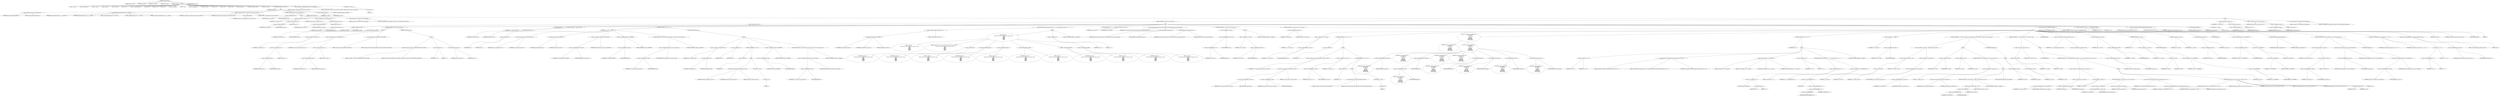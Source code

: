 digraph hostapd_notif_assoc {  
"1000121" [label = "(METHOD,hostapd_notif_assoc)" ]
"1000122" [label = "(PARAM,hostapd_data *hapd)" ]
"1000123" [label = "(PARAM,const u8 *addr)" ]
"1000124" [label = "(PARAM,const u8 *req_ies)" ]
"1000125" [label = "(PARAM,size_t req_ies_len)" ]
"1000126" [label = "(PARAM,int reassoc)" ]
"1000127" [label = "(BLOCK,,)" ]
"1000128" [label = "(LOCAL,v5: const u8 *)" ]
"1000129" [label = "(LOCAL,v6: hostapd_data *)" ]
"1000130" [label = "(LOCAL,v7: sta_info *)" ]
"1000131" [label = "(LOCAL,v8: sta_info *)" ]
"1000132" [label = "(LOCAL,v9: sta_info *)" ]
"1000133" [label = "(LOCAL,v10: int)" ]
"1000134" [label = "(LOCAL,v11: wpa_state_machine *)" ]
"1000135" [label = "(LOCAL,v12: int)" ]
"1000136" [label = "(LOCAL,v13: int)" ]
"1000137" [label = "(LOCAL,v14: int)" ]
"1000138" [label = "(LOCAL,v15: unsigned int)" ]
"1000139" [label = "(LOCAL,v17: u32)" ]
"1000140" [label = "(LOCAL,v18: hostapd_data *)" ]
"1000141" [label = "(LOCAL,v19: const u8 *)" ]
"1000142" [label = "(LOCAL,v20: u8 *)" ]
"1000143" [label = "(LOCAL,v21: int)" ]
"1000144" [label = "(LOCAL,v22: u32)" ]
"1000145" [label = "(LOCAL,wpa_ie_len: int)" ]
"1000146" [label = "(LOCAL,elems: ieee802_11_elems)" ]
"1000147" [label = "(LOCAL,eid: u8 [ 1080 ])" ]
"1000148" [label = "(CONTROL_STRUCTURE,if ( addr ),if ( addr ))" ]
"1000149" [label = "(IDENTIFIER,addr,if ( addr ))" ]
"1000150" [label = "(BLOCK,,)" ]
"1000151" [label = "(random_add_randomness,random_add_randomness(addr, 6u))" ]
"1000152" [label = "(IDENTIFIER,addr,random_add_randomness(addr, 6u))" ]
"1000153" [label = "(LITERAL,6u,random_add_randomness(addr, 6u))" ]
"1000154" [label = "(hostapd_logger,hostapd_logger(hapd, addr, 1u, 2, \"associated\"))" ]
"1000155" [label = "(IDENTIFIER,hapd,hostapd_logger(hapd, addr, 1u, 2, \"associated\"))" ]
"1000156" [label = "(IDENTIFIER,addr,hostapd_logger(hapd, addr, 1u, 2, \"associated\"))" ]
"1000157" [label = "(LITERAL,1u,hostapd_logger(hapd, addr, 1u, 2, \"associated\"))" ]
"1000158" [label = "(LITERAL,2,hostapd_logger(hapd, addr, 1u, 2, \"associated\"))" ]
"1000159" [label = "(LITERAL,\"associated\",hostapd_logger(hapd, addr, 1u, 2, \"associated\"))" ]
"1000160" [label = "(ieee802_11_parse_elems,ieee802_11_parse_elems(req_ies, req_ies_len, &elems, 0))" ]
"1000161" [label = "(IDENTIFIER,req_ies,ieee802_11_parse_elems(req_ies, req_ies_len, &elems, 0))" ]
"1000162" [label = "(IDENTIFIER,req_ies_len,ieee802_11_parse_elems(req_ies, req_ies_len, &elems, 0))" ]
"1000163" [label = "(<operator>.addressOf,&elems)" ]
"1000164" [label = "(IDENTIFIER,elems,ieee802_11_parse_elems(req_ies, req_ies_len, &elems, 0))" ]
"1000165" [label = "(LITERAL,0,ieee802_11_parse_elems(req_ies, req_ies_len, &elems, 0))" ]
"1000166" [label = "(CONTROL_STRUCTURE,if ( elems.wps_ie ),if ( elems.wps_ie ))" ]
"1000167" [label = "(<operator>.fieldAccess,elems.wps_ie)" ]
"1000168" [label = "(IDENTIFIER,elems,if ( elems.wps_ie ))" ]
"1000169" [label = "(FIELD_IDENTIFIER,wps_ie,wps_ie)" ]
"1000170" [label = "(BLOCK,,)" ]
"1000171" [label = "(<operator>.assignment,v5 = elems.wps_ie - 2)" ]
"1000172" [label = "(IDENTIFIER,v5,v5 = elems.wps_ie - 2)" ]
"1000173" [label = "(<operator>.subtraction,elems.wps_ie - 2)" ]
"1000174" [label = "(<operator>.fieldAccess,elems.wps_ie)" ]
"1000175" [label = "(IDENTIFIER,elems,elems.wps_ie - 2)" ]
"1000176" [label = "(FIELD_IDENTIFIER,wps_ie,wps_ie)" ]
"1000177" [label = "(LITERAL,2,elems.wps_ie - 2)" ]
"1000178" [label = "(<operator>.assignment,wpa_ie_len = elems.wps_ie_len + 2)" ]
"1000179" [label = "(IDENTIFIER,wpa_ie_len,wpa_ie_len = elems.wps_ie_len + 2)" ]
"1000180" [label = "(<operator>.addition,elems.wps_ie_len + 2)" ]
"1000181" [label = "(<operator>.fieldAccess,elems.wps_ie_len)" ]
"1000182" [label = "(IDENTIFIER,elems,elems.wps_ie_len + 2)" ]
"1000183" [label = "(FIELD_IDENTIFIER,wps_ie_len,wps_ie_len)" ]
"1000184" [label = "(LITERAL,2,elems.wps_ie_len + 2)" ]
"1000185" [label = "(wpa_printf,wpa_printf(2, \"STA included WPS IE in (Re)AssocReq\"))" ]
"1000186" [label = "(LITERAL,2,wpa_printf(2, \"STA included WPS IE in (Re)AssocReq\"))" ]
"1000187" [label = "(LITERAL,\"STA included WPS IE in (Re)AssocReq\",wpa_printf(2, \"STA included WPS IE in (Re)AssocReq\"))" ]
"1000188" [label = "(CONTROL_STRUCTURE,else,else)" ]
"1000189" [label = "(BLOCK,,)" ]
"1000190" [label = "(CONTROL_STRUCTURE,if ( !elems.rsn_ie ),if ( !elems.rsn_ie ))" ]
"1000191" [label = "(<operator>.logicalNot,!elems.rsn_ie)" ]
"1000192" [label = "(<operator>.fieldAccess,elems.rsn_ie)" ]
"1000193" [label = "(IDENTIFIER,elems,!elems.rsn_ie)" ]
"1000194" [label = "(FIELD_IDENTIFIER,rsn_ie,rsn_ie)" ]
"1000195" [label = "(BLOCK,,)" ]
"1000196" [label = "(<operator>.assignment,v6 = hapd)" ]
"1000197" [label = "(IDENTIFIER,v6,v6 = hapd)" ]
"1000198" [label = "(IDENTIFIER,hapd,v6 = hapd)" ]
"1000199" [label = "(CONTROL_STRUCTURE,if ( elems.wpa_ie ),if ( elems.wpa_ie ))" ]
"1000200" [label = "(<operator>.fieldAccess,elems.wpa_ie)" ]
"1000201" [label = "(IDENTIFIER,elems,if ( elems.wpa_ie ))" ]
"1000202" [label = "(FIELD_IDENTIFIER,wpa_ie,wpa_ie)" ]
"1000203" [label = "(BLOCK,,)" ]
"1000204" [label = "(<operator>.assignment,v5 = elems.wpa_ie - 2)" ]
"1000205" [label = "(IDENTIFIER,v5,v5 = elems.wpa_ie - 2)" ]
"1000206" [label = "(<operator>.subtraction,elems.wpa_ie - 2)" ]
"1000207" [label = "(<operator>.fieldAccess,elems.wpa_ie)" ]
"1000208" [label = "(IDENTIFIER,elems,elems.wpa_ie - 2)" ]
"1000209" [label = "(FIELD_IDENTIFIER,wpa_ie,wpa_ie)" ]
"1000210" [label = "(LITERAL,2,elems.wpa_ie - 2)" ]
"1000211" [label = "(<operator>.assignment,wpa_ie_len = elems.wpa_ie_len + 2)" ]
"1000212" [label = "(IDENTIFIER,wpa_ie_len,wpa_ie_len = elems.wpa_ie_len + 2)" ]
"1000213" [label = "(<operator>.addition,elems.wpa_ie_len + 2)" ]
"1000214" [label = "(<operator>.fieldAccess,elems.wpa_ie_len)" ]
"1000215" [label = "(IDENTIFIER,elems,elems.wpa_ie_len + 2)" ]
"1000216" [label = "(FIELD_IDENTIFIER,wpa_ie_len,wpa_ie_len)" ]
"1000217" [label = "(LITERAL,2,elems.wpa_ie_len + 2)" ]
"1000218" [label = "(wpa_printf,wpa_printf(2, \"STA included WPA IE in (Re)AssocReq\"))" ]
"1000219" [label = "(LITERAL,2,wpa_printf(2, \"STA included WPA IE in (Re)AssocReq\"))" ]
"1000220" [label = "(LITERAL,\"STA included WPA IE in (Re)AssocReq\",wpa_printf(2, \"STA included WPA IE in (Re)AssocReq\"))" ]
"1000221" [label = "(CONTROL_STRUCTURE,else,else)" ]
"1000222" [label = "(BLOCK,,)" ]
"1000223" [label = "(wpa_printf,wpa_printf(2, \"STA did not include WPS/RSN/WPA IE in (Re)AssocReq\"))" ]
"1000224" [label = "(LITERAL,2,wpa_printf(2, \"STA did not include WPS/RSN/WPA IE in (Re)AssocReq\"))" ]
"1000225" [label = "(LITERAL,\"STA did not include WPS/RSN/WPA IE in (Re)AssocReq\",wpa_printf(2, \"STA did not include WPS/RSN/WPA IE in (Re)AssocReq\"))" ]
"1000226" [label = "(<operator>.assignment,v5 = 0)" ]
"1000227" [label = "(IDENTIFIER,v5,v5 = 0)" ]
"1000228" [label = "(LITERAL,0,v5 = 0)" ]
"1000229" [label = "(<operator>.assignment,wpa_ie_len = 0)" ]
"1000230" [label = "(IDENTIFIER,wpa_ie_len,wpa_ie_len = 0)" ]
"1000231" [label = "(LITERAL,0,wpa_ie_len = 0)" ]
"1000232" [label = "(JUMP_TARGET,LABEL_8)" ]
"1000233" [label = "(<operator>.assignment,v7 = ap_get_sta(v6, addr))" ]
"1000234" [label = "(IDENTIFIER,v7,v7 = ap_get_sta(v6, addr))" ]
"1000235" [label = "(ap_get_sta,ap_get_sta(v6, addr))" ]
"1000236" [label = "(IDENTIFIER,v6,ap_get_sta(v6, addr))" ]
"1000237" [label = "(IDENTIFIER,addr,ap_get_sta(v6, addr))" ]
"1000238" [label = "(CONTROL_STRUCTURE,if ( v7 ),if ( v7 ))" ]
"1000239" [label = "(IDENTIFIER,v7,if ( v7 ))" ]
"1000240" [label = "(BLOCK,,)" ]
"1000241" [label = "(<operator>.assignment,v8 = v7)" ]
"1000242" [label = "(IDENTIFIER,v8,v8 = v7)" ]
"1000243" [label = "(IDENTIFIER,v7,v8 = v7)" ]
"1000244" [label = "(ap_sta_no_session_timeout,ap_sta_no_session_timeout(v6, v7))" ]
"1000245" [label = "(IDENTIFIER,v6,ap_sta_no_session_timeout(v6, v7))" ]
"1000246" [label = "(IDENTIFIER,v7,ap_sta_no_session_timeout(v6, v7))" ]
"1000247" [label = "(accounting_sta_stop,accounting_sta_stop(v6, v8))" ]
"1000248" [label = "(IDENTIFIER,v6,accounting_sta_stop(v6, v8))" ]
"1000249" [label = "(IDENTIFIER,v8,accounting_sta_stop(v6, v8))" ]
"1000250" [label = "(<operator>.assignment,v8->timeout_next = STA_NULLFUNC)" ]
"1000251" [label = "(<operator>.indirectFieldAccess,v8->timeout_next)" ]
"1000252" [label = "(IDENTIFIER,v8,v8->timeout_next = STA_NULLFUNC)" ]
"1000253" [label = "(FIELD_IDENTIFIER,timeout_next,timeout_next)" ]
"1000254" [label = "(IDENTIFIER,STA_NULLFUNC,v8->timeout_next = STA_NULLFUNC)" ]
"1000255" [label = "(<operators>.assignmentAnd,v8->flags &= 0xFFFECFFF)" ]
"1000256" [label = "(<operator>.indirectFieldAccess,v8->flags)" ]
"1000257" [label = "(IDENTIFIER,v8,v8->flags &= 0xFFFECFFF)" ]
"1000258" [label = "(FIELD_IDENTIFIER,flags,flags)" ]
"1000259" [label = "(LITERAL,0xFFFECFFF,v8->flags &= 0xFFFECFFF)" ]
"1000260" [label = "(CONTROL_STRUCTURE,if ( v6->iface->drv_max_acl_mac_addrs ),if ( v6->iface->drv_max_acl_mac_addrs ))" ]
"1000261" [label = "(<operator>.indirectFieldAccess,v6->iface->drv_max_acl_mac_addrs)" ]
"1000262" [label = "(<operator>.indirectFieldAccess,v6->iface)" ]
"1000263" [label = "(IDENTIFIER,v6,if ( v6->iface->drv_max_acl_mac_addrs ))" ]
"1000264" [label = "(FIELD_IDENTIFIER,iface,iface)" ]
"1000265" [label = "(FIELD_IDENTIFIER,drv_max_acl_mac_addrs,drv_max_acl_mac_addrs)" ]
"1000266" [label = "(CONTROL_STRUCTURE,goto LABEL_14;,goto LABEL_14;)" ]
"1000267" [label = "(CONTROL_STRUCTURE,else,else)" ]
"1000268" [label = "(BLOCK,,)" ]
"1000269" [label = "(<operator>.assignment,v9 = ap_sta_add(v6, addr))" ]
"1000270" [label = "(IDENTIFIER,v9,v9 = ap_sta_add(v6, addr))" ]
"1000271" [label = "(ap_sta_add,ap_sta_add(v6, addr))" ]
"1000272" [label = "(IDENTIFIER,v6,ap_sta_add(v6, addr))" ]
"1000273" [label = "(IDENTIFIER,addr,ap_sta_add(v6, addr))" ]
"1000274" [label = "(<operator>.assignment,v8 = v9)" ]
"1000275" [label = "(IDENTIFIER,v8,v8 = v9)" ]
"1000276" [label = "(IDENTIFIER,v9,v8 = v9)" ]
"1000277" [label = "(CONTROL_STRUCTURE,if ( !v9 ),if ( !v9 ))" ]
"1000278" [label = "(<operator>.logicalNot,!v9)" ]
"1000279" [label = "(IDENTIFIER,v9,!v9)" ]
"1000280" [label = "(BLOCK,,)" ]
"1000281" [label = "(hostapd_drv_sta_disassoc,hostapd_drv_sta_disassoc(v6, addr, 5))" ]
"1000282" [label = "(IDENTIFIER,v6,hostapd_drv_sta_disassoc(v6, addr, 5))" ]
"1000283" [label = "(IDENTIFIER,addr,hostapd_drv_sta_disassoc(v6, addr, 5))" ]
"1000284" [label = "(LITERAL,5,hostapd_drv_sta_disassoc(v6, addr, 5))" ]
"1000285" [label = "(RETURN,return -1;,return -1;)" ]
"1000286" [label = "(<operator>.minus,-1)" ]
"1000287" [label = "(LITERAL,1,-1)" ]
"1000288" [label = "(<operators>.assignmentAnd,v9->flags &= 0xFFFECFFF)" ]
"1000289" [label = "(<operator>.indirectFieldAccess,v9->flags)" ]
"1000290" [label = "(IDENTIFIER,v9,v9->flags &= 0xFFFECFFF)" ]
"1000291" [label = "(FIELD_IDENTIFIER,flags,flags)" ]
"1000292" [label = "(LITERAL,0xFFFECFFF,v9->flags &= 0xFFFECFFF)" ]
"1000293" [label = "(CONTROL_STRUCTURE,if ( v6->iface->drv_max_acl_mac_addrs ),if ( v6->iface->drv_max_acl_mac_addrs ))" ]
"1000294" [label = "(<operator>.indirectFieldAccess,v6->iface->drv_max_acl_mac_addrs)" ]
"1000295" [label = "(<operator>.indirectFieldAccess,v6->iface)" ]
"1000296" [label = "(IDENTIFIER,v6,if ( v6->iface->drv_max_acl_mac_addrs ))" ]
"1000297" [label = "(FIELD_IDENTIFIER,iface,iface)" ]
"1000298" [label = "(FIELD_IDENTIFIER,drv_max_acl_mac_addrs,drv_max_acl_mac_addrs)" ]
"1000299" [label = "(CONTROL_STRUCTURE,goto LABEL_14;,goto LABEL_14;)" ]
"1000300" [label = "(CONTROL_STRUCTURE,if ( hostapd_check_acl(v6, addr, 0) != 1 ),if ( hostapd_check_acl(v6, addr, 0) != 1 ))" ]
"1000301" [label = "(<operator>.notEquals,hostapd_check_acl(v6, addr, 0) != 1)" ]
"1000302" [label = "(hostapd_check_acl,hostapd_check_acl(v6, addr, 0))" ]
"1000303" [label = "(IDENTIFIER,v6,hostapd_check_acl(v6, addr, 0))" ]
"1000304" [label = "(IDENTIFIER,addr,hostapd_check_acl(v6, addr, 0))" ]
"1000305" [label = "(LITERAL,0,hostapd_check_acl(v6, addr, 0))" ]
"1000306" [label = "(LITERAL,1,hostapd_check_acl(v6, addr, 0) != 1)" ]
"1000307" [label = "(BLOCK,,)" ]
"1000308" [label = "(wpa_printf,wpa_printf(\n            3,\n            \"STA %02x:%02x:%02x:%02x:%02x:%02x not allowed to connect\",\n            *addr,\n            addr[1],\n            addr[2],\n            addr[3],\n            addr[4],\n            addr[5]))" ]
"1000309" [label = "(LITERAL,3,wpa_printf(\n            3,\n            \"STA %02x:%02x:%02x:%02x:%02x:%02x not allowed to connect\",\n            *addr,\n            addr[1],\n            addr[2],\n            addr[3],\n            addr[4],\n            addr[5]))" ]
"1000310" [label = "(LITERAL,\"STA %02x:%02x:%02x:%02x:%02x:%02x not allowed to connect\",wpa_printf(\n            3,\n            \"STA %02x:%02x:%02x:%02x:%02x:%02x not allowed to connect\",\n            *addr,\n            addr[1],\n            addr[2],\n            addr[3],\n            addr[4],\n            addr[5]))" ]
"1000311" [label = "(<operator>.indirection,*addr)" ]
"1000312" [label = "(IDENTIFIER,addr,wpa_printf(\n            3,\n            \"STA %02x:%02x:%02x:%02x:%02x:%02x not allowed to connect\",\n            *addr,\n            addr[1],\n            addr[2],\n            addr[3],\n            addr[4],\n            addr[5]))" ]
"1000313" [label = "(<operator>.indirectIndexAccess,addr[1])" ]
"1000314" [label = "(IDENTIFIER,addr,wpa_printf(\n            3,\n            \"STA %02x:%02x:%02x:%02x:%02x:%02x not allowed to connect\",\n            *addr,\n            addr[1],\n            addr[2],\n            addr[3],\n            addr[4],\n            addr[5]))" ]
"1000315" [label = "(LITERAL,1,wpa_printf(\n            3,\n            \"STA %02x:%02x:%02x:%02x:%02x:%02x not allowed to connect\",\n            *addr,\n            addr[1],\n            addr[2],\n            addr[3],\n            addr[4],\n            addr[5]))" ]
"1000316" [label = "(<operator>.indirectIndexAccess,addr[2])" ]
"1000317" [label = "(IDENTIFIER,addr,wpa_printf(\n            3,\n            \"STA %02x:%02x:%02x:%02x:%02x:%02x not allowed to connect\",\n            *addr,\n            addr[1],\n            addr[2],\n            addr[3],\n            addr[4],\n            addr[5]))" ]
"1000318" [label = "(LITERAL,2,wpa_printf(\n            3,\n            \"STA %02x:%02x:%02x:%02x:%02x:%02x not allowed to connect\",\n            *addr,\n            addr[1],\n            addr[2],\n            addr[3],\n            addr[4],\n            addr[5]))" ]
"1000319" [label = "(<operator>.indirectIndexAccess,addr[3])" ]
"1000320" [label = "(IDENTIFIER,addr,wpa_printf(\n            3,\n            \"STA %02x:%02x:%02x:%02x:%02x:%02x not allowed to connect\",\n            *addr,\n            addr[1],\n            addr[2],\n            addr[3],\n            addr[4],\n            addr[5]))" ]
"1000321" [label = "(LITERAL,3,wpa_printf(\n            3,\n            \"STA %02x:%02x:%02x:%02x:%02x:%02x not allowed to connect\",\n            *addr,\n            addr[1],\n            addr[2],\n            addr[3],\n            addr[4],\n            addr[5]))" ]
"1000322" [label = "(<operator>.indirectIndexAccess,addr[4])" ]
"1000323" [label = "(IDENTIFIER,addr,wpa_printf(\n            3,\n            \"STA %02x:%02x:%02x:%02x:%02x:%02x not allowed to connect\",\n            *addr,\n            addr[1],\n            addr[2],\n            addr[3],\n            addr[4],\n            addr[5]))" ]
"1000324" [label = "(LITERAL,4,wpa_printf(\n            3,\n            \"STA %02x:%02x:%02x:%02x:%02x:%02x not allowed to connect\",\n            *addr,\n            addr[1],\n            addr[2],\n            addr[3],\n            addr[4],\n            addr[5]))" ]
"1000325" [label = "(<operator>.indirectIndexAccess,addr[5])" ]
"1000326" [label = "(IDENTIFIER,addr,wpa_printf(\n            3,\n            \"STA %02x:%02x:%02x:%02x:%02x:%02x not allowed to connect\",\n            *addr,\n            addr[1],\n            addr[2],\n            addr[3],\n            addr[4],\n            addr[5]))" ]
"1000327" [label = "(LITERAL,5,wpa_printf(\n            3,\n            \"STA %02x:%02x:%02x:%02x:%02x:%02x not allowed to connect\",\n            *addr,\n            addr[1],\n            addr[2],\n            addr[3],\n            addr[4],\n            addr[5]))" ]
"1000328" [label = "(<operator>.assignment,v14 = 1)" ]
"1000329" [label = "(IDENTIFIER,v14,v14 = 1)" ]
"1000330" [label = "(LITERAL,1,v14 = 1)" ]
"1000331" [label = "(CONTROL_STRUCTURE,goto LABEL_31;,goto LABEL_31;)" ]
"1000332" [label = "(JUMP_TARGET,LABEL_14)" ]
"1000333" [label = "(<operator>.assignment,v10 = reassoc)" ]
"1000334" [label = "(IDENTIFIER,v10,v10 = reassoc)" ]
"1000335" [label = "(IDENTIFIER,reassoc,v10 = reassoc)" ]
"1000336" [label = "(ap_copy_sta_supp_op_classes,ap_copy_sta_supp_op_classes(v8, elems.supp_op_classes, elems.supp_op_classes_len))" ]
"1000337" [label = "(IDENTIFIER,v8,ap_copy_sta_supp_op_classes(v8, elems.supp_op_classes, elems.supp_op_classes_len))" ]
"1000338" [label = "(<operator>.fieldAccess,elems.supp_op_classes)" ]
"1000339" [label = "(IDENTIFIER,elems,ap_copy_sta_supp_op_classes(v8, elems.supp_op_classes, elems.supp_op_classes_len))" ]
"1000340" [label = "(FIELD_IDENTIFIER,supp_op_classes,supp_op_classes)" ]
"1000341" [label = "(<operator>.fieldAccess,elems.supp_op_classes_len)" ]
"1000342" [label = "(IDENTIFIER,elems,ap_copy_sta_supp_op_classes(v8, elems.supp_op_classes, elems.supp_op_classes_len))" ]
"1000343" [label = "(FIELD_IDENTIFIER,supp_op_classes_len,supp_op_classes_len)" ]
"1000344" [label = "(CONTROL_STRUCTURE,if ( !v6->conf->wpa ),if ( !v6->conf->wpa ))" ]
"1000345" [label = "(<operator>.logicalNot,!v6->conf->wpa)" ]
"1000346" [label = "(<operator>.indirectFieldAccess,v6->conf->wpa)" ]
"1000347" [label = "(<operator>.indirectFieldAccess,v6->conf)" ]
"1000348" [label = "(IDENTIFIER,v6,!v6->conf->wpa)" ]
"1000349" [label = "(FIELD_IDENTIFIER,conf,conf)" ]
"1000350" [label = "(FIELD_IDENTIFIER,wpa,wpa)" ]
"1000351" [label = "(BLOCK,,)" ]
"1000352" [label = "(<operator>.assignment,v15 = v8->flags)" ]
"1000353" [label = "(IDENTIFIER,v15,v15 = v8->flags)" ]
"1000354" [label = "(<operator>.indirectFieldAccess,v8->flags)" ]
"1000355" [label = "(IDENTIFIER,v8,v15 = v8->flags)" ]
"1000356" [label = "(FIELD_IDENTIFIER,flags,flags)" ]
"1000357" [label = "(CONTROL_STRUCTURE,goto LABEL_23;,goto LABEL_23;)" ]
"1000358" [label = "(CONTROL_STRUCTURE,if ( v5 && wpa_ie_len ),if ( v5 && wpa_ie_len ))" ]
"1000359" [label = "(<operator>.logicalAnd,v5 && wpa_ie_len)" ]
"1000360" [label = "(IDENTIFIER,v5,v5 && wpa_ie_len)" ]
"1000361" [label = "(IDENTIFIER,wpa_ie_len,v5 && wpa_ie_len)" ]
"1000362" [label = "(BLOCK,,)" ]
"1000363" [label = "(<operator>.assignment,v11 = v8->wpa_sm)" ]
"1000364" [label = "(IDENTIFIER,v11,v11 = v8->wpa_sm)" ]
"1000365" [label = "(<operator>.indirectFieldAccess,v8->wpa_sm)" ]
"1000366" [label = "(IDENTIFIER,v8,v11 = v8->wpa_sm)" ]
"1000367" [label = "(FIELD_IDENTIFIER,wpa_sm,wpa_sm)" ]
"1000368" [label = "(CONTROL_STRUCTURE,if ( !v11 ),if ( !v11 ))" ]
"1000369" [label = "(<operator>.logicalNot,!v11)" ]
"1000370" [label = "(IDENTIFIER,v11,!v11)" ]
"1000371" [label = "(BLOCK,,)" ]
"1000372" [label = "(<operator>.assignment,v11 = wpa_auth_sta_init(v6->wpa_auth, v8->addr, 0))" ]
"1000373" [label = "(IDENTIFIER,v11,v11 = wpa_auth_sta_init(v6->wpa_auth, v8->addr, 0))" ]
"1000374" [label = "(wpa_auth_sta_init,wpa_auth_sta_init(v6->wpa_auth, v8->addr, 0))" ]
"1000375" [label = "(<operator>.indirectFieldAccess,v6->wpa_auth)" ]
"1000376" [label = "(IDENTIFIER,v6,wpa_auth_sta_init(v6->wpa_auth, v8->addr, 0))" ]
"1000377" [label = "(FIELD_IDENTIFIER,wpa_auth,wpa_auth)" ]
"1000378" [label = "(<operator>.indirectFieldAccess,v8->addr)" ]
"1000379" [label = "(IDENTIFIER,v8,wpa_auth_sta_init(v6->wpa_auth, v8->addr, 0))" ]
"1000380" [label = "(FIELD_IDENTIFIER,addr,addr)" ]
"1000381" [label = "(LITERAL,0,wpa_auth_sta_init(v6->wpa_auth, v8->addr, 0))" ]
"1000382" [label = "(<operator>.assignment,v8->wpa_sm = v11)" ]
"1000383" [label = "(<operator>.indirectFieldAccess,v8->wpa_sm)" ]
"1000384" [label = "(IDENTIFIER,v8,v8->wpa_sm = v11)" ]
"1000385" [label = "(FIELD_IDENTIFIER,wpa_sm,wpa_sm)" ]
"1000386" [label = "(IDENTIFIER,v11,v8->wpa_sm = v11)" ]
"1000387" [label = "(CONTROL_STRUCTURE,if ( !v11 ),if ( !v11 ))" ]
"1000388" [label = "(<operator>.logicalNot,!v11)" ]
"1000389" [label = "(IDENTIFIER,v11,!v11)" ]
"1000390" [label = "(BLOCK,,)" ]
"1000391" [label = "(wpa_printf,wpa_printf(5, \"Failed to initialize WPA state machine\"))" ]
"1000392" [label = "(LITERAL,5,wpa_printf(5, \"Failed to initialize WPA state machine\"))" ]
"1000393" [label = "(LITERAL,\"Failed to initialize WPA state machine\",wpa_printf(5, \"Failed to initialize WPA state machine\"))" ]
"1000394" [label = "(RETURN,return -1;,return -1;)" ]
"1000395" [label = "(<operator>.minus,-1)" ]
"1000396" [label = "(LITERAL,1,-1)" ]
"1000397" [label = "(<operator>.assignment,v12 = wpa_validate_wpa_ie(\n                  hapd->wpa_auth,\n                  v11,\n                  v6->iface->freq,\n                  v5,\n                  wpa_ie_len,\n                  elems.mdie,\n                  elems.mdie_len,\n                  elems.owe_dh,\n                  elems.owe_dh_len))" ]
"1000398" [label = "(IDENTIFIER,v12,v12 = wpa_validate_wpa_ie(\n                  hapd->wpa_auth,\n                  v11,\n                  v6->iface->freq,\n                  v5,\n                  wpa_ie_len,\n                  elems.mdie,\n                  elems.mdie_len,\n                  elems.owe_dh,\n                  elems.owe_dh_len))" ]
"1000399" [label = "(wpa_validate_wpa_ie,wpa_validate_wpa_ie(\n                  hapd->wpa_auth,\n                  v11,\n                  v6->iface->freq,\n                  v5,\n                  wpa_ie_len,\n                  elems.mdie,\n                  elems.mdie_len,\n                  elems.owe_dh,\n                  elems.owe_dh_len))" ]
"1000400" [label = "(<operator>.indirectFieldAccess,hapd->wpa_auth)" ]
"1000401" [label = "(IDENTIFIER,hapd,wpa_validate_wpa_ie(\n                  hapd->wpa_auth,\n                  v11,\n                  v6->iface->freq,\n                  v5,\n                  wpa_ie_len,\n                  elems.mdie,\n                  elems.mdie_len,\n                  elems.owe_dh,\n                  elems.owe_dh_len))" ]
"1000402" [label = "(FIELD_IDENTIFIER,wpa_auth,wpa_auth)" ]
"1000403" [label = "(IDENTIFIER,v11,wpa_validate_wpa_ie(\n                  hapd->wpa_auth,\n                  v11,\n                  v6->iface->freq,\n                  v5,\n                  wpa_ie_len,\n                  elems.mdie,\n                  elems.mdie_len,\n                  elems.owe_dh,\n                  elems.owe_dh_len))" ]
"1000404" [label = "(<operator>.indirectFieldAccess,v6->iface->freq)" ]
"1000405" [label = "(<operator>.indirectFieldAccess,v6->iface)" ]
"1000406" [label = "(IDENTIFIER,v6,wpa_validate_wpa_ie(\n                  hapd->wpa_auth,\n                  v11,\n                  v6->iface->freq,\n                  v5,\n                  wpa_ie_len,\n                  elems.mdie,\n                  elems.mdie_len,\n                  elems.owe_dh,\n                  elems.owe_dh_len))" ]
"1000407" [label = "(FIELD_IDENTIFIER,iface,iface)" ]
"1000408" [label = "(FIELD_IDENTIFIER,freq,freq)" ]
"1000409" [label = "(IDENTIFIER,v5,wpa_validate_wpa_ie(\n                  hapd->wpa_auth,\n                  v11,\n                  v6->iface->freq,\n                  v5,\n                  wpa_ie_len,\n                  elems.mdie,\n                  elems.mdie_len,\n                  elems.owe_dh,\n                  elems.owe_dh_len))" ]
"1000410" [label = "(IDENTIFIER,wpa_ie_len,wpa_validate_wpa_ie(\n                  hapd->wpa_auth,\n                  v11,\n                  v6->iface->freq,\n                  v5,\n                  wpa_ie_len,\n                  elems.mdie,\n                  elems.mdie_len,\n                  elems.owe_dh,\n                  elems.owe_dh_len))" ]
"1000411" [label = "(<operator>.fieldAccess,elems.mdie)" ]
"1000412" [label = "(IDENTIFIER,elems,wpa_validate_wpa_ie(\n                  hapd->wpa_auth,\n                  v11,\n                  v6->iface->freq,\n                  v5,\n                  wpa_ie_len,\n                  elems.mdie,\n                  elems.mdie_len,\n                  elems.owe_dh,\n                  elems.owe_dh_len))" ]
"1000413" [label = "(FIELD_IDENTIFIER,mdie,mdie)" ]
"1000414" [label = "(<operator>.fieldAccess,elems.mdie_len)" ]
"1000415" [label = "(IDENTIFIER,elems,wpa_validate_wpa_ie(\n                  hapd->wpa_auth,\n                  v11,\n                  v6->iface->freq,\n                  v5,\n                  wpa_ie_len,\n                  elems.mdie,\n                  elems.mdie_len,\n                  elems.owe_dh,\n                  elems.owe_dh_len))" ]
"1000416" [label = "(FIELD_IDENTIFIER,mdie_len,mdie_len)" ]
"1000417" [label = "(<operator>.fieldAccess,elems.owe_dh)" ]
"1000418" [label = "(IDENTIFIER,elems,wpa_validate_wpa_ie(\n                  hapd->wpa_auth,\n                  v11,\n                  v6->iface->freq,\n                  v5,\n                  wpa_ie_len,\n                  elems.mdie,\n                  elems.mdie_len,\n                  elems.owe_dh,\n                  elems.owe_dh_len))" ]
"1000419" [label = "(FIELD_IDENTIFIER,owe_dh,owe_dh)" ]
"1000420" [label = "(<operator>.fieldAccess,elems.owe_dh_len)" ]
"1000421" [label = "(IDENTIFIER,elems,wpa_validate_wpa_ie(\n                  hapd->wpa_auth,\n                  v11,\n                  v6->iface->freq,\n                  v5,\n                  wpa_ie_len,\n                  elems.mdie,\n                  elems.mdie_len,\n                  elems.owe_dh,\n                  elems.owe_dh_len))" ]
"1000422" [label = "(FIELD_IDENTIFIER,owe_dh_len,owe_dh_len)" ]
"1000423" [label = "(CONTROL_STRUCTURE,if ( v12 ),if ( v12 ))" ]
"1000424" [label = "(IDENTIFIER,v12,if ( v12 ))" ]
"1000425" [label = "(BLOCK,,)" ]
"1000426" [label = "(<operator>.assignment,v13 = v12)" ]
"1000427" [label = "(IDENTIFIER,v13,v13 = v12)" ]
"1000428" [label = "(IDENTIFIER,v12,v13 = v12)" ]
"1000429" [label = "(wpa_printf,wpa_printf(2, \"WPA/RSN information element rejected? (res %u)\", v12))" ]
"1000430" [label = "(LITERAL,2,wpa_printf(2, \"WPA/RSN information element rejected? (res %u)\", v12))" ]
"1000431" [label = "(LITERAL,\"WPA/RSN information element rejected? (res %u)\",wpa_printf(2, \"WPA/RSN information element rejected? (res %u)\", v12))" ]
"1000432" [label = "(IDENTIFIER,v12,wpa_printf(2, \"WPA/RSN information element rejected? (res %u)\", v12))" ]
"1000433" [label = "(wpa_hexdump,wpa_hexdump(2, \"IE\", v5, wpa_ie_len))" ]
"1000434" [label = "(LITERAL,2,wpa_hexdump(2, \"IE\", v5, wpa_ie_len))" ]
"1000435" [label = "(LITERAL,\"IE\",wpa_hexdump(2, \"IE\", v5, wpa_ie_len))" ]
"1000436" [label = "(IDENTIFIER,v5,wpa_hexdump(2, \"IE\", v5, wpa_ie_len))" ]
"1000437" [label = "(IDENTIFIER,wpa_ie_len,wpa_hexdump(2, \"IE\", v5, wpa_ie_len))" ]
"1000438" [label = "(<operator>.assignment,v14 = 13)" ]
"1000439" [label = "(IDENTIFIER,v14,v14 = 13)" ]
"1000440" [label = "(LITERAL,13,v14 = 13)" ]
"1000441" [label = "(CONTROL_STRUCTURE,if ( (unsigned int)(v13 - 2) < 7 ),if ( (unsigned int)(v13 - 2) < 7 ))" ]
"1000442" [label = "(<operator>.lessThan,(unsigned int)(v13 - 2) < 7)" ]
"1000443" [label = "(<operator>.cast,(unsigned int)(v13 - 2))" ]
"1000444" [label = "(UNKNOWN,unsigned int,unsigned int)" ]
"1000445" [label = "(<operator>.subtraction,v13 - 2)" ]
"1000446" [label = "(IDENTIFIER,v13,v13 - 2)" ]
"1000447" [label = "(LITERAL,2,v13 - 2)" ]
"1000448" [label = "(LITERAL,7,(unsigned int)(v13 - 2) < 7)" ]
"1000449" [label = "(<operator>.assignment,v14 = (int)*(&off_80CE588 + v13))" ]
"1000450" [label = "(IDENTIFIER,v14,v14 = (int)*(&off_80CE588 + v13))" ]
"1000451" [label = "(<operator>.cast,(int)*(&off_80CE588 + v13))" ]
"1000452" [label = "(UNKNOWN,int,int)" ]
"1000453" [label = "(<operator>.indirection,*(&off_80CE588 + v13))" ]
"1000454" [label = "(<operator>.addition,&off_80CE588 + v13)" ]
"1000455" [label = "(<operator>.addressOf,&off_80CE588)" ]
"1000456" [label = "(IDENTIFIER,off_80CE588,&off_80CE588 + v13)" ]
"1000457" [label = "(IDENTIFIER,v13,&off_80CE588 + v13)" ]
"1000458" [label = "(CONTROL_STRUCTURE,goto LABEL_31;,goto LABEL_31;)" ]
"1000459" [label = "(<operator>.assignment,v17 = v8->flags)" ]
"1000460" [label = "(IDENTIFIER,v17,v17 = v8->flags)" ]
"1000461" [label = "(<operator>.indirectFieldAccess,v8->flags)" ]
"1000462" [label = "(IDENTIFIER,v8,v17 = v8->flags)" ]
"1000463" [label = "(FIELD_IDENTIFIER,flags,flags)" ]
"1000464" [label = "(CONTROL_STRUCTURE,if ( (v17 & 0x402) == 1026 && !v8->sa_query_timed_out ),if ( (v17 & 0x402) == 1026 && !v8->sa_query_timed_out ))" ]
"1000465" [label = "(<operator>.logicalAnd,(v17 & 0x402) == 1026 && !v8->sa_query_timed_out)" ]
"1000466" [label = "(<operator>.equals,(v17 & 0x402) == 1026)" ]
"1000467" [label = "(<operator>.and,v17 & 0x402)" ]
"1000468" [label = "(IDENTIFIER,v17,v17 & 0x402)" ]
"1000469" [label = "(LITERAL,0x402,v17 & 0x402)" ]
"1000470" [label = "(LITERAL,1026,(v17 & 0x402) == 1026)" ]
"1000471" [label = "(<operator>.logicalNot,!v8->sa_query_timed_out)" ]
"1000472" [label = "(<operator>.indirectFieldAccess,v8->sa_query_timed_out)" ]
"1000473" [label = "(IDENTIFIER,v8,!v8->sa_query_timed_out)" ]
"1000474" [label = "(FIELD_IDENTIFIER,sa_query_timed_out,sa_query_timed_out)" ]
"1000475" [label = "(BLOCK,,)" ]
"1000476" [label = "(<operator>.assignment,v18 = hapd)" ]
"1000477" [label = "(IDENTIFIER,v18,v18 = hapd)" ]
"1000478" [label = "(IDENTIFIER,hapd,v18 = hapd)" ]
"1000479" [label = "(<operator>.assignment,v19 = addr)" ]
"1000480" [label = "(IDENTIFIER,v19,v19 = addr)" ]
"1000481" [label = "(IDENTIFIER,addr,v19 = addr)" ]
"1000482" [label = "(CONTROL_STRUCTURE,if ( v8->sa_query_count > 0 ),if ( v8->sa_query_count > 0 ))" ]
"1000483" [label = "(<operator>.greaterThan,v8->sa_query_count > 0)" ]
"1000484" [label = "(<operator>.indirectFieldAccess,v8->sa_query_count)" ]
"1000485" [label = "(IDENTIFIER,v8,v8->sa_query_count > 0)" ]
"1000486" [label = "(FIELD_IDENTIFIER,sa_query_count,sa_query_count)" ]
"1000487" [label = "(LITERAL,0,v8->sa_query_count > 0)" ]
"1000488" [label = "(BLOCK,,)" ]
"1000489" [label = "(ap_check_sa_query_timeout,ap_check_sa_query_timeout(hapd, v8))" ]
"1000490" [label = "(IDENTIFIER,hapd,ap_check_sa_query_timeout(hapd, v8))" ]
"1000491" [label = "(IDENTIFIER,v8,ap_check_sa_query_timeout(hapd, v8))" ]
"1000492" [label = "(CONTROL_STRUCTURE,if ( (v8->flags & 0x402) == 1026 ),if ( (v8->flags & 0x402) == 1026 ))" ]
"1000493" [label = "(<operator>.equals,(v8->flags & 0x402) == 1026)" ]
"1000494" [label = "(<operator>.and,v8->flags & 0x402)" ]
"1000495" [label = "(<operator>.indirectFieldAccess,v8->flags)" ]
"1000496" [label = "(IDENTIFIER,v8,v8->flags & 0x402)" ]
"1000497" [label = "(FIELD_IDENTIFIER,flags,flags)" ]
"1000498" [label = "(LITERAL,0x402,v8->flags & 0x402)" ]
"1000499" [label = "(LITERAL,1026,(v8->flags & 0x402) == 1026)" ]
"1000500" [label = "(CONTROL_STRUCTURE,goto LABEL_40;,goto LABEL_40;)" ]
"1000501" [label = "(CONTROL_STRUCTURE,goto LABEL_49;,goto LABEL_49;)" ]
"1000502" [label = "(CONTROL_STRUCTURE,else,else)" ]
"1000503" [label = "(BLOCK,,)" ]
"1000504" [label = "(<operator>.assignment,v18 = hapd)" ]
"1000505" [label = "(IDENTIFIER,v18,v18 = hapd)" ]
"1000506" [label = "(IDENTIFIER,hapd,v18 = hapd)" ]
"1000507" [label = "(<operator>.assignment,v19 = addr)" ]
"1000508" [label = "(IDENTIFIER,v19,v19 = addr)" ]
"1000509" [label = "(IDENTIFIER,addr,v19 = addr)" ]
"1000510" [label = "(CONTROL_STRUCTURE,if ( (v17 & 0x402) == 1026 ),if ( (v17 & 0x402) == 1026 ))" ]
"1000511" [label = "(<operator>.equals,(v17 & 0x402) == 1026)" ]
"1000512" [label = "(<operator>.and,v17 & 0x402)" ]
"1000513" [label = "(IDENTIFIER,v17,v17 & 0x402)" ]
"1000514" [label = "(LITERAL,0x402,v17 & 0x402)" ]
"1000515" [label = "(LITERAL,1026,(v17 & 0x402) == 1026)" ]
"1000516" [label = "(BLOCK,,)" ]
"1000517" [label = "(JUMP_TARGET,LABEL_40)" ]
"1000518" [label = "(CONTROL_STRUCTURE,if ( !v8->sa_query_timed_out && v8->auth_alg != 2 ),if ( !v8->sa_query_timed_out && v8->auth_alg != 2 ))" ]
"1000519" [label = "(<operator>.logicalAnd,!v8->sa_query_timed_out && v8->auth_alg != 2)" ]
"1000520" [label = "(<operator>.logicalNot,!v8->sa_query_timed_out)" ]
"1000521" [label = "(<operator>.indirectFieldAccess,v8->sa_query_timed_out)" ]
"1000522" [label = "(IDENTIFIER,v8,!v8->sa_query_timed_out)" ]
"1000523" [label = "(FIELD_IDENTIFIER,sa_query_timed_out,sa_query_timed_out)" ]
"1000524" [label = "(<operator>.notEquals,v8->auth_alg != 2)" ]
"1000525" [label = "(<operator>.indirectFieldAccess,v8->auth_alg)" ]
"1000526" [label = "(IDENTIFIER,v8,v8->auth_alg != 2)" ]
"1000527" [label = "(FIELD_IDENTIFIER,auth_alg,auth_alg)" ]
"1000528" [label = "(LITERAL,2,v8->auth_alg != 2)" ]
"1000529" [label = "(BLOCK,,)" ]
"1000530" [label = "(CONTROL_STRUCTURE,if ( !v8->sa_query_count ),if ( !v8->sa_query_count ))" ]
"1000531" [label = "(<operator>.logicalNot,!v8->sa_query_count)" ]
"1000532" [label = "(<operator>.indirectFieldAccess,v8->sa_query_count)" ]
"1000533" [label = "(IDENTIFIER,v8,!v8->sa_query_count)" ]
"1000534" [label = "(FIELD_IDENTIFIER,sa_query_count,sa_query_count)" ]
"1000535" [label = "(ap_sta_start_sa_query,ap_sta_start_sa_query(v18, v8))" ]
"1000536" [label = "(IDENTIFIER,v18,ap_sta_start_sa_query(v18, v8))" ]
"1000537" [label = "(IDENTIFIER,v8,ap_sta_start_sa_query(v18, v8))" ]
"1000538" [label = "(<operator>.assignment,v20 = hostapd_eid_assoc_comeback_time(v18, v8, eid))" ]
"1000539" [label = "(IDENTIFIER,v20,v20 = hostapd_eid_assoc_comeback_time(v18, v8, eid))" ]
"1000540" [label = "(hostapd_eid_assoc_comeback_time,hostapd_eid_assoc_comeback_time(v18, v8, eid))" ]
"1000541" [label = "(IDENTIFIER,v18,hostapd_eid_assoc_comeback_time(v18, v8, eid))" ]
"1000542" [label = "(IDENTIFIER,v8,hostapd_eid_assoc_comeback_time(v18, v8, eid))" ]
"1000543" [label = "(IDENTIFIER,eid,hostapd_eid_assoc_comeback_time(v18, v8, eid))" ]
"1000544" [label = "(hostapd_sta_assoc,hostapd_sta_assoc(v18, v19, reassoc, 0x1Eu, eid, v20 - eid))" ]
"1000545" [label = "(IDENTIFIER,v18,hostapd_sta_assoc(v18, v19, reassoc, 0x1Eu, eid, v20 - eid))" ]
"1000546" [label = "(IDENTIFIER,v19,hostapd_sta_assoc(v18, v19, reassoc, 0x1Eu, eid, v20 - eid))" ]
"1000547" [label = "(IDENTIFIER,reassoc,hostapd_sta_assoc(v18, v19, reassoc, 0x1Eu, eid, v20 - eid))" ]
"1000548" [label = "(LITERAL,0x1Eu,hostapd_sta_assoc(v18, v19, reassoc, 0x1Eu, eid, v20 - eid))" ]
"1000549" [label = "(IDENTIFIER,eid,hostapd_sta_assoc(v18, v19, reassoc, 0x1Eu, eid, v20 - eid))" ]
"1000550" [label = "(<operator>.subtraction,v20 - eid)" ]
"1000551" [label = "(IDENTIFIER,v20,v20 - eid)" ]
"1000552" [label = "(IDENTIFIER,eid,v20 - eid)" ]
"1000553" [label = "(RETURN,return 0;,return 0;)" ]
"1000554" [label = "(LITERAL,0,return 0;)" ]
"1000555" [label = "(JUMP_TARGET,LABEL_49)" ]
"1000556" [label = "(<operator>.assignment,v21 = wpa_auth_uses_mfp(v8->wpa_sm))" ]
"1000557" [label = "(IDENTIFIER,v21,v21 = wpa_auth_uses_mfp(v8->wpa_sm))" ]
"1000558" [label = "(wpa_auth_uses_mfp,wpa_auth_uses_mfp(v8->wpa_sm))" ]
"1000559" [label = "(<operator>.indirectFieldAccess,v8->wpa_sm)" ]
"1000560" [label = "(IDENTIFIER,v8,wpa_auth_uses_mfp(v8->wpa_sm))" ]
"1000561" [label = "(FIELD_IDENTIFIER,wpa_sm,wpa_sm)" ]
"1000562" [label = "(<operator>.assignment,v22 = v8->flags)" ]
"1000563" [label = "(IDENTIFIER,v22,v22 = v8->flags)" ]
"1000564" [label = "(<operator>.indirectFieldAccess,v8->flags)" ]
"1000565" [label = "(IDENTIFIER,v8,v22 = v8->flags)" ]
"1000566" [label = "(FIELD_IDENTIFIER,flags,flags)" ]
"1000567" [label = "(CONTROL_STRUCTURE,if ( v21 ),if ( v21 ))" ]
"1000568" [label = "(IDENTIFIER,v21,if ( v21 ))" ]
"1000569" [label = "(<operator>.assignment,v15 = v22 | 0x400)" ]
"1000570" [label = "(IDENTIFIER,v15,v15 = v22 | 0x400)" ]
"1000571" [label = "(<operator>.or,v22 | 0x400)" ]
"1000572" [label = "(IDENTIFIER,v22,v22 | 0x400)" ]
"1000573" [label = "(LITERAL,0x400,v22 | 0x400)" ]
"1000574" [label = "(CONTROL_STRUCTURE,else,else)" ]
"1000575" [label = "(<operator>.assignment,v15 = v22 & 0xFFFFFBFF)" ]
"1000576" [label = "(IDENTIFIER,v15,v15 = v22 & 0xFFFFFBFF)" ]
"1000577" [label = "(<operator>.and,v22 & 0xFFFFFBFF)" ]
"1000578" [label = "(IDENTIFIER,v22,v22 & 0xFFFFFBFF)" ]
"1000579" [label = "(LITERAL,0xFFFFFBFF,v22 & 0xFFFFFBFF)" ]
"1000580" [label = "(<operator>.assignment,v10 = reassoc)" ]
"1000581" [label = "(IDENTIFIER,v10,v10 = reassoc)" ]
"1000582" [label = "(IDENTIFIER,reassoc,v10 = reassoc)" ]
"1000583" [label = "(<operator>.assignment,v8->flags = v15)" ]
"1000584" [label = "(<operator>.indirectFieldAccess,v8->flags)" ]
"1000585" [label = "(IDENTIFIER,v8,v8->flags = v15)" ]
"1000586" [label = "(FIELD_IDENTIFIER,flags,flags)" ]
"1000587" [label = "(IDENTIFIER,v15,v8->flags = v15)" ]
"1000588" [label = "(JUMP_TARGET,LABEL_23)" ]
"1000589" [label = "(<operator>.assignment,v8->flags = v15 & 0xFFF7FFFC | 3)" ]
"1000590" [label = "(<operator>.indirectFieldAccess,v8->flags)" ]
"1000591" [label = "(IDENTIFIER,v8,v8->flags = v15 & 0xFFF7FFFC | 3)" ]
"1000592" [label = "(FIELD_IDENTIFIER,flags,flags)" ]
"1000593" [label = "(<operator>.or,v15 & 0xFFF7FFFC | 3)" ]
"1000594" [label = "(<operator>.and,v15 & 0xFFF7FFFC)" ]
"1000595" [label = "(IDENTIFIER,v15,v15 & 0xFFF7FFFC)" ]
"1000596" [label = "(LITERAL,0xFFF7FFFC,v15 & 0xFFF7FFFC)" ]
"1000597" [label = "(LITERAL,3,v15 & 0xFFF7FFFC | 3)" ]
"1000598" [label = "(hostapd_set_sta_flags,hostapd_set_sta_flags(hapd, v8))" ]
"1000599" [label = "(IDENTIFIER,hapd,hostapd_set_sta_flags(hapd, v8))" ]
"1000600" [label = "(IDENTIFIER,v8,hostapd_set_sta_flags(hapd, v8))" ]
"1000601" [label = "(CONTROL_STRUCTURE,if ( v10 && v8->auth_alg == 2 ),if ( v10 && v8->auth_alg == 2 ))" ]
"1000602" [label = "(<operator>.logicalAnd,v10 && v8->auth_alg == 2)" ]
"1000603" [label = "(IDENTIFIER,v10,v10 && v8->auth_alg == 2)" ]
"1000604" [label = "(<operator>.equals,v8->auth_alg == 2)" ]
"1000605" [label = "(<operator>.indirectFieldAccess,v8->auth_alg)" ]
"1000606" [label = "(IDENTIFIER,v8,v8->auth_alg == 2)" ]
"1000607" [label = "(FIELD_IDENTIFIER,auth_alg,auth_alg)" ]
"1000608" [label = "(LITERAL,2,v8->auth_alg == 2)" ]
"1000609" [label = "(wpa_auth_sm_event,wpa_auth_sm_event(v8->wpa_sm, WPA_ASSOC_FT))" ]
"1000610" [label = "(<operator>.indirectFieldAccess,v8->wpa_sm)" ]
"1000611" [label = "(IDENTIFIER,v8,wpa_auth_sm_event(v8->wpa_sm, WPA_ASSOC_FT))" ]
"1000612" [label = "(FIELD_IDENTIFIER,wpa_sm,wpa_sm)" ]
"1000613" [label = "(IDENTIFIER,WPA_ASSOC_FT,wpa_auth_sm_event(v8->wpa_sm, WPA_ASSOC_FT))" ]
"1000614" [label = "(CONTROL_STRUCTURE,else,else)" ]
"1000615" [label = "(wpa_auth_sm_event,wpa_auth_sm_event(v8->wpa_sm, WPA_ASSOC))" ]
"1000616" [label = "(<operator>.indirectFieldAccess,v8->wpa_sm)" ]
"1000617" [label = "(IDENTIFIER,v8,wpa_auth_sm_event(v8->wpa_sm, WPA_ASSOC))" ]
"1000618" [label = "(FIELD_IDENTIFIER,wpa_sm,wpa_sm)" ]
"1000619" [label = "(IDENTIFIER,WPA_ASSOC,wpa_auth_sm_event(v8->wpa_sm, WPA_ASSOC))" ]
"1000620" [label = "(hostapd_new_assoc_sta,hostapd_new_assoc_sta(hapd, v8, (v15 >> 1) & 1))" ]
"1000621" [label = "(IDENTIFIER,hapd,hostapd_new_assoc_sta(hapd, v8, (v15 >> 1) & 1))" ]
"1000622" [label = "(IDENTIFIER,v8,hostapd_new_assoc_sta(hapd, v8, (v15 >> 1) & 1))" ]
"1000623" [label = "(<operator>.and,(v15 >> 1) & 1)" ]
"1000624" [label = "(<operator>.arithmeticShiftRight,v15 >> 1)" ]
"1000625" [label = "(IDENTIFIER,v15,v15 >> 1)" ]
"1000626" [label = "(LITERAL,1,v15 >> 1)" ]
"1000627" [label = "(LITERAL,1,(v15 >> 1) & 1)" ]
"1000628" [label = "(ieee802_1x_notify_port_enabled,ieee802_1x_notify_port_enabled(v8->eapol_sm, 1))" ]
"1000629" [label = "(<operator>.indirectFieldAccess,v8->eapol_sm)" ]
"1000630" [label = "(IDENTIFIER,v8,ieee802_1x_notify_port_enabled(v8->eapol_sm, 1))" ]
"1000631" [label = "(FIELD_IDENTIFIER,eapol_sm,eapol_sm)" ]
"1000632" [label = "(LITERAL,1,ieee802_1x_notify_port_enabled(v8->eapol_sm, 1))" ]
"1000633" [label = "(RETURN,return 0;,return 0;)" ]
"1000634" [label = "(LITERAL,0,return 0;)" ]
"1000635" [label = "(wpa_printf,wpa_printf(2, \"No WPA/RSN IE from STA\"))" ]
"1000636" [label = "(LITERAL,2,wpa_printf(2, \"No WPA/RSN IE from STA\"))" ]
"1000637" [label = "(LITERAL,\"No WPA/RSN IE from STA\",wpa_printf(2, \"No WPA/RSN IE from STA\"))" ]
"1000638" [label = "(<operator>.assignment,v14 = 13)" ]
"1000639" [label = "(IDENTIFIER,v14,v14 = 13)" ]
"1000640" [label = "(LITERAL,13,v14 = 13)" ]
"1000641" [label = "(JUMP_TARGET,LABEL_31)" ]
"1000642" [label = "(hostapd_drv_sta_disassoc,hostapd_drv_sta_disassoc(hapd, v8->addr, v14))" ]
"1000643" [label = "(IDENTIFIER,hapd,hostapd_drv_sta_disassoc(hapd, v8->addr, v14))" ]
"1000644" [label = "(<operator>.indirectFieldAccess,v8->addr)" ]
"1000645" [label = "(IDENTIFIER,v8,hostapd_drv_sta_disassoc(hapd, v8->addr, v14))" ]
"1000646" [label = "(FIELD_IDENTIFIER,addr,addr)" ]
"1000647" [label = "(IDENTIFIER,v14,hostapd_drv_sta_disassoc(hapd, v8->addr, v14))" ]
"1000648" [label = "(ap_free_sta,ap_free_sta(hapd, v8))" ]
"1000649" [label = "(IDENTIFIER,hapd,ap_free_sta(hapd, v8))" ]
"1000650" [label = "(IDENTIFIER,v8,ap_free_sta(hapd, v8))" ]
"1000651" [label = "(RETURN,return -1;,return -1;)" ]
"1000652" [label = "(<operator>.minus,-1)" ]
"1000653" [label = "(LITERAL,1,-1)" ]
"1000654" [label = "(<operator>.assignment,v5 = elems.rsn_ie - 2)" ]
"1000655" [label = "(IDENTIFIER,v5,v5 = elems.rsn_ie - 2)" ]
"1000656" [label = "(<operator>.subtraction,elems.rsn_ie - 2)" ]
"1000657" [label = "(<operator>.fieldAccess,elems.rsn_ie)" ]
"1000658" [label = "(IDENTIFIER,elems,elems.rsn_ie - 2)" ]
"1000659" [label = "(FIELD_IDENTIFIER,rsn_ie,rsn_ie)" ]
"1000660" [label = "(LITERAL,2,elems.rsn_ie - 2)" ]
"1000661" [label = "(<operator>.assignment,wpa_ie_len = elems.rsn_ie_len + 2)" ]
"1000662" [label = "(IDENTIFIER,wpa_ie_len,wpa_ie_len = elems.rsn_ie_len + 2)" ]
"1000663" [label = "(<operator>.addition,elems.rsn_ie_len + 2)" ]
"1000664" [label = "(<operator>.fieldAccess,elems.rsn_ie_len)" ]
"1000665" [label = "(IDENTIFIER,elems,elems.rsn_ie_len + 2)" ]
"1000666" [label = "(FIELD_IDENTIFIER,rsn_ie_len,rsn_ie_len)" ]
"1000667" [label = "(LITERAL,2,elems.rsn_ie_len + 2)" ]
"1000668" [label = "(wpa_printf,wpa_printf(2, \"STA included RSN IE in (Re)AssocReq\"))" ]
"1000669" [label = "(LITERAL,2,wpa_printf(2, \"STA included RSN IE in (Re)AssocReq\"))" ]
"1000670" [label = "(LITERAL,\"STA included RSN IE in (Re)AssocReq\",wpa_printf(2, \"STA included RSN IE in (Re)AssocReq\"))" ]
"1000671" [label = "(<operator>.assignment,v6 = hapd)" ]
"1000672" [label = "(IDENTIFIER,v6,v6 = hapd)" ]
"1000673" [label = "(IDENTIFIER,hapd,v6 = hapd)" ]
"1000674" [label = "(CONTROL_STRUCTURE,goto LABEL_8;,goto LABEL_8;)" ]
"1000675" [label = "(wpa_printf,wpa_printf(2, \"hostapd_notif_assoc: Skip event with no address\"))" ]
"1000676" [label = "(LITERAL,2,wpa_printf(2, \"hostapd_notif_assoc: Skip event with no address\"))" ]
"1000677" [label = "(LITERAL,\"hostapd_notif_assoc: Skip event with no address\",wpa_printf(2, \"hostapd_notif_assoc: Skip event with no address\"))" ]
"1000678" [label = "(RETURN,return -1;,return -1;)" ]
"1000679" [label = "(<operator>.minus,-1)" ]
"1000680" [label = "(LITERAL,1,-1)" ]
"1000681" [label = "(METHOD_RETURN,int __cdecl)" ]
  "1000121" -> "1000122" 
  "1000121" -> "1000123" 
  "1000121" -> "1000124" 
  "1000121" -> "1000125" 
  "1000121" -> "1000126" 
  "1000121" -> "1000127" 
  "1000121" -> "1000681" 
  "1000127" -> "1000128" 
  "1000127" -> "1000129" 
  "1000127" -> "1000130" 
  "1000127" -> "1000131" 
  "1000127" -> "1000132" 
  "1000127" -> "1000133" 
  "1000127" -> "1000134" 
  "1000127" -> "1000135" 
  "1000127" -> "1000136" 
  "1000127" -> "1000137" 
  "1000127" -> "1000138" 
  "1000127" -> "1000139" 
  "1000127" -> "1000140" 
  "1000127" -> "1000141" 
  "1000127" -> "1000142" 
  "1000127" -> "1000143" 
  "1000127" -> "1000144" 
  "1000127" -> "1000145" 
  "1000127" -> "1000146" 
  "1000127" -> "1000147" 
  "1000127" -> "1000148" 
  "1000127" -> "1000675" 
  "1000127" -> "1000678" 
  "1000148" -> "1000149" 
  "1000148" -> "1000150" 
  "1000150" -> "1000151" 
  "1000150" -> "1000154" 
  "1000150" -> "1000160" 
  "1000150" -> "1000166" 
  "1000150" -> "1000671" 
  "1000150" -> "1000674" 
  "1000151" -> "1000152" 
  "1000151" -> "1000153" 
  "1000154" -> "1000155" 
  "1000154" -> "1000156" 
  "1000154" -> "1000157" 
  "1000154" -> "1000158" 
  "1000154" -> "1000159" 
  "1000160" -> "1000161" 
  "1000160" -> "1000162" 
  "1000160" -> "1000163" 
  "1000160" -> "1000165" 
  "1000163" -> "1000164" 
  "1000166" -> "1000167" 
  "1000166" -> "1000170" 
  "1000166" -> "1000188" 
  "1000167" -> "1000168" 
  "1000167" -> "1000169" 
  "1000170" -> "1000171" 
  "1000170" -> "1000178" 
  "1000170" -> "1000185" 
  "1000171" -> "1000172" 
  "1000171" -> "1000173" 
  "1000173" -> "1000174" 
  "1000173" -> "1000177" 
  "1000174" -> "1000175" 
  "1000174" -> "1000176" 
  "1000178" -> "1000179" 
  "1000178" -> "1000180" 
  "1000180" -> "1000181" 
  "1000180" -> "1000184" 
  "1000181" -> "1000182" 
  "1000181" -> "1000183" 
  "1000185" -> "1000186" 
  "1000185" -> "1000187" 
  "1000188" -> "1000189" 
  "1000189" -> "1000190" 
  "1000189" -> "1000654" 
  "1000189" -> "1000661" 
  "1000189" -> "1000668" 
  "1000190" -> "1000191" 
  "1000190" -> "1000195" 
  "1000191" -> "1000192" 
  "1000192" -> "1000193" 
  "1000192" -> "1000194" 
  "1000195" -> "1000196" 
  "1000195" -> "1000199" 
  "1000195" -> "1000232" 
  "1000195" -> "1000233" 
  "1000195" -> "1000238" 
  "1000195" -> "1000300" 
  "1000195" -> "1000332" 
  "1000195" -> "1000333" 
  "1000195" -> "1000336" 
  "1000195" -> "1000344" 
  "1000195" -> "1000358" 
  "1000195" -> "1000635" 
  "1000195" -> "1000638" 
  "1000195" -> "1000641" 
  "1000195" -> "1000642" 
  "1000195" -> "1000648" 
  "1000195" -> "1000651" 
  "1000196" -> "1000197" 
  "1000196" -> "1000198" 
  "1000199" -> "1000200" 
  "1000199" -> "1000203" 
  "1000199" -> "1000221" 
  "1000200" -> "1000201" 
  "1000200" -> "1000202" 
  "1000203" -> "1000204" 
  "1000203" -> "1000211" 
  "1000203" -> "1000218" 
  "1000204" -> "1000205" 
  "1000204" -> "1000206" 
  "1000206" -> "1000207" 
  "1000206" -> "1000210" 
  "1000207" -> "1000208" 
  "1000207" -> "1000209" 
  "1000211" -> "1000212" 
  "1000211" -> "1000213" 
  "1000213" -> "1000214" 
  "1000213" -> "1000217" 
  "1000214" -> "1000215" 
  "1000214" -> "1000216" 
  "1000218" -> "1000219" 
  "1000218" -> "1000220" 
  "1000221" -> "1000222" 
  "1000222" -> "1000223" 
  "1000222" -> "1000226" 
  "1000222" -> "1000229" 
  "1000223" -> "1000224" 
  "1000223" -> "1000225" 
  "1000226" -> "1000227" 
  "1000226" -> "1000228" 
  "1000229" -> "1000230" 
  "1000229" -> "1000231" 
  "1000233" -> "1000234" 
  "1000233" -> "1000235" 
  "1000235" -> "1000236" 
  "1000235" -> "1000237" 
  "1000238" -> "1000239" 
  "1000238" -> "1000240" 
  "1000238" -> "1000267" 
  "1000240" -> "1000241" 
  "1000240" -> "1000244" 
  "1000240" -> "1000247" 
  "1000240" -> "1000250" 
  "1000240" -> "1000255" 
  "1000240" -> "1000260" 
  "1000241" -> "1000242" 
  "1000241" -> "1000243" 
  "1000244" -> "1000245" 
  "1000244" -> "1000246" 
  "1000247" -> "1000248" 
  "1000247" -> "1000249" 
  "1000250" -> "1000251" 
  "1000250" -> "1000254" 
  "1000251" -> "1000252" 
  "1000251" -> "1000253" 
  "1000255" -> "1000256" 
  "1000255" -> "1000259" 
  "1000256" -> "1000257" 
  "1000256" -> "1000258" 
  "1000260" -> "1000261" 
  "1000260" -> "1000266" 
  "1000261" -> "1000262" 
  "1000261" -> "1000265" 
  "1000262" -> "1000263" 
  "1000262" -> "1000264" 
  "1000267" -> "1000268" 
  "1000268" -> "1000269" 
  "1000268" -> "1000274" 
  "1000268" -> "1000277" 
  "1000268" -> "1000288" 
  "1000268" -> "1000293" 
  "1000269" -> "1000270" 
  "1000269" -> "1000271" 
  "1000271" -> "1000272" 
  "1000271" -> "1000273" 
  "1000274" -> "1000275" 
  "1000274" -> "1000276" 
  "1000277" -> "1000278" 
  "1000277" -> "1000280" 
  "1000278" -> "1000279" 
  "1000280" -> "1000281" 
  "1000280" -> "1000285" 
  "1000281" -> "1000282" 
  "1000281" -> "1000283" 
  "1000281" -> "1000284" 
  "1000285" -> "1000286" 
  "1000286" -> "1000287" 
  "1000288" -> "1000289" 
  "1000288" -> "1000292" 
  "1000289" -> "1000290" 
  "1000289" -> "1000291" 
  "1000293" -> "1000294" 
  "1000293" -> "1000299" 
  "1000294" -> "1000295" 
  "1000294" -> "1000298" 
  "1000295" -> "1000296" 
  "1000295" -> "1000297" 
  "1000300" -> "1000301" 
  "1000300" -> "1000307" 
  "1000301" -> "1000302" 
  "1000301" -> "1000306" 
  "1000302" -> "1000303" 
  "1000302" -> "1000304" 
  "1000302" -> "1000305" 
  "1000307" -> "1000308" 
  "1000307" -> "1000328" 
  "1000307" -> "1000331" 
  "1000308" -> "1000309" 
  "1000308" -> "1000310" 
  "1000308" -> "1000311" 
  "1000308" -> "1000313" 
  "1000308" -> "1000316" 
  "1000308" -> "1000319" 
  "1000308" -> "1000322" 
  "1000308" -> "1000325" 
  "1000311" -> "1000312" 
  "1000313" -> "1000314" 
  "1000313" -> "1000315" 
  "1000316" -> "1000317" 
  "1000316" -> "1000318" 
  "1000319" -> "1000320" 
  "1000319" -> "1000321" 
  "1000322" -> "1000323" 
  "1000322" -> "1000324" 
  "1000325" -> "1000326" 
  "1000325" -> "1000327" 
  "1000328" -> "1000329" 
  "1000328" -> "1000330" 
  "1000333" -> "1000334" 
  "1000333" -> "1000335" 
  "1000336" -> "1000337" 
  "1000336" -> "1000338" 
  "1000336" -> "1000341" 
  "1000338" -> "1000339" 
  "1000338" -> "1000340" 
  "1000341" -> "1000342" 
  "1000341" -> "1000343" 
  "1000344" -> "1000345" 
  "1000344" -> "1000351" 
  "1000345" -> "1000346" 
  "1000346" -> "1000347" 
  "1000346" -> "1000350" 
  "1000347" -> "1000348" 
  "1000347" -> "1000349" 
  "1000351" -> "1000352" 
  "1000351" -> "1000357" 
  "1000352" -> "1000353" 
  "1000352" -> "1000354" 
  "1000354" -> "1000355" 
  "1000354" -> "1000356" 
  "1000358" -> "1000359" 
  "1000358" -> "1000362" 
  "1000359" -> "1000360" 
  "1000359" -> "1000361" 
  "1000362" -> "1000363" 
  "1000362" -> "1000368" 
  "1000362" -> "1000397" 
  "1000362" -> "1000423" 
  "1000362" -> "1000459" 
  "1000362" -> "1000464" 
  "1000362" -> "1000510" 
  "1000362" -> "1000555" 
  "1000362" -> "1000556" 
  "1000362" -> "1000562" 
  "1000362" -> "1000567" 
  "1000362" -> "1000580" 
  "1000362" -> "1000583" 
  "1000362" -> "1000588" 
  "1000362" -> "1000589" 
  "1000362" -> "1000598" 
  "1000362" -> "1000601" 
  "1000362" -> "1000620" 
  "1000362" -> "1000628" 
  "1000362" -> "1000633" 
  "1000363" -> "1000364" 
  "1000363" -> "1000365" 
  "1000365" -> "1000366" 
  "1000365" -> "1000367" 
  "1000368" -> "1000369" 
  "1000368" -> "1000371" 
  "1000369" -> "1000370" 
  "1000371" -> "1000372" 
  "1000371" -> "1000382" 
  "1000371" -> "1000387" 
  "1000372" -> "1000373" 
  "1000372" -> "1000374" 
  "1000374" -> "1000375" 
  "1000374" -> "1000378" 
  "1000374" -> "1000381" 
  "1000375" -> "1000376" 
  "1000375" -> "1000377" 
  "1000378" -> "1000379" 
  "1000378" -> "1000380" 
  "1000382" -> "1000383" 
  "1000382" -> "1000386" 
  "1000383" -> "1000384" 
  "1000383" -> "1000385" 
  "1000387" -> "1000388" 
  "1000387" -> "1000390" 
  "1000388" -> "1000389" 
  "1000390" -> "1000391" 
  "1000390" -> "1000394" 
  "1000391" -> "1000392" 
  "1000391" -> "1000393" 
  "1000394" -> "1000395" 
  "1000395" -> "1000396" 
  "1000397" -> "1000398" 
  "1000397" -> "1000399" 
  "1000399" -> "1000400" 
  "1000399" -> "1000403" 
  "1000399" -> "1000404" 
  "1000399" -> "1000409" 
  "1000399" -> "1000410" 
  "1000399" -> "1000411" 
  "1000399" -> "1000414" 
  "1000399" -> "1000417" 
  "1000399" -> "1000420" 
  "1000400" -> "1000401" 
  "1000400" -> "1000402" 
  "1000404" -> "1000405" 
  "1000404" -> "1000408" 
  "1000405" -> "1000406" 
  "1000405" -> "1000407" 
  "1000411" -> "1000412" 
  "1000411" -> "1000413" 
  "1000414" -> "1000415" 
  "1000414" -> "1000416" 
  "1000417" -> "1000418" 
  "1000417" -> "1000419" 
  "1000420" -> "1000421" 
  "1000420" -> "1000422" 
  "1000423" -> "1000424" 
  "1000423" -> "1000425" 
  "1000425" -> "1000426" 
  "1000425" -> "1000429" 
  "1000425" -> "1000433" 
  "1000425" -> "1000438" 
  "1000425" -> "1000441" 
  "1000425" -> "1000458" 
  "1000426" -> "1000427" 
  "1000426" -> "1000428" 
  "1000429" -> "1000430" 
  "1000429" -> "1000431" 
  "1000429" -> "1000432" 
  "1000433" -> "1000434" 
  "1000433" -> "1000435" 
  "1000433" -> "1000436" 
  "1000433" -> "1000437" 
  "1000438" -> "1000439" 
  "1000438" -> "1000440" 
  "1000441" -> "1000442" 
  "1000441" -> "1000449" 
  "1000442" -> "1000443" 
  "1000442" -> "1000448" 
  "1000443" -> "1000444" 
  "1000443" -> "1000445" 
  "1000445" -> "1000446" 
  "1000445" -> "1000447" 
  "1000449" -> "1000450" 
  "1000449" -> "1000451" 
  "1000451" -> "1000452" 
  "1000451" -> "1000453" 
  "1000453" -> "1000454" 
  "1000454" -> "1000455" 
  "1000454" -> "1000457" 
  "1000455" -> "1000456" 
  "1000459" -> "1000460" 
  "1000459" -> "1000461" 
  "1000461" -> "1000462" 
  "1000461" -> "1000463" 
  "1000464" -> "1000465" 
  "1000464" -> "1000475" 
  "1000464" -> "1000502" 
  "1000465" -> "1000466" 
  "1000465" -> "1000471" 
  "1000466" -> "1000467" 
  "1000466" -> "1000470" 
  "1000467" -> "1000468" 
  "1000467" -> "1000469" 
  "1000471" -> "1000472" 
  "1000472" -> "1000473" 
  "1000472" -> "1000474" 
  "1000475" -> "1000476" 
  "1000475" -> "1000479" 
  "1000475" -> "1000482" 
  "1000476" -> "1000477" 
  "1000476" -> "1000478" 
  "1000479" -> "1000480" 
  "1000479" -> "1000481" 
  "1000482" -> "1000483" 
  "1000482" -> "1000488" 
  "1000483" -> "1000484" 
  "1000483" -> "1000487" 
  "1000484" -> "1000485" 
  "1000484" -> "1000486" 
  "1000488" -> "1000489" 
  "1000488" -> "1000492" 
  "1000488" -> "1000501" 
  "1000489" -> "1000490" 
  "1000489" -> "1000491" 
  "1000492" -> "1000493" 
  "1000492" -> "1000500" 
  "1000493" -> "1000494" 
  "1000493" -> "1000499" 
  "1000494" -> "1000495" 
  "1000494" -> "1000498" 
  "1000495" -> "1000496" 
  "1000495" -> "1000497" 
  "1000502" -> "1000503" 
  "1000503" -> "1000504" 
  "1000503" -> "1000507" 
  "1000504" -> "1000505" 
  "1000504" -> "1000506" 
  "1000507" -> "1000508" 
  "1000507" -> "1000509" 
  "1000510" -> "1000511" 
  "1000510" -> "1000516" 
  "1000511" -> "1000512" 
  "1000511" -> "1000515" 
  "1000512" -> "1000513" 
  "1000512" -> "1000514" 
  "1000516" -> "1000517" 
  "1000516" -> "1000518" 
  "1000518" -> "1000519" 
  "1000518" -> "1000529" 
  "1000519" -> "1000520" 
  "1000519" -> "1000524" 
  "1000520" -> "1000521" 
  "1000521" -> "1000522" 
  "1000521" -> "1000523" 
  "1000524" -> "1000525" 
  "1000524" -> "1000528" 
  "1000525" -> "1000526" 
  "1000525" -> "1000527" 
  "1000529" -> "1000530" 
  "1000529" -> "1000538" 
  "1000529" -> "1000544" 
  "1000529" -> "1000553" 
  "1000530" -> "1000531" 
  "1000530" -> "1000535" 
  "1000531" -> "1000532" 
  "1000532" -> "1000533" 
  "1000532" -> "1000534" 
  "1000535" -> "1000536" 
  "1000535" -> "1000537" 
  "1000538" -> "1000539" 
  "1000538" -> "1000540" 
  "1000540" -> "1000541" 
  "1000540" -> "1000542" 
  "1000540" -> "1000543" 
  "1000544" -> "1000545" 
  "1000544" -> "1000546" 
  "1000544" -> "1000547" 
  "1000544" -> "1000548" 
  "1000544" -> "1000549" 
  "1000544" -> "1000550" 
  "1000550" -> "1000551" 
  "1000550" -> "1000552" 
  "1000553" -> "1000554" 
  "1000556" -> "1000557" 
  "1000556" -> "1000558" 
  "1000558" -> "1000559" 
  "1000559" -> "1000560" 
  "1000559" -> "1000561" 
  "1000562" -> "1000563" 
  "1000562" -> "1000564" 
  "1000564" -> "1000565" 
  "1000564" -> "1000566" 
  "1000567" -> "1000568" 
  "1000567" -> "1000569" 
  "1000567" -> "1000574" 
  "1000569" -> "1000570" 
  "1000569" -> "1000571" 
  "1000571" -> "1000572" 
  "1000571" -> "1000573" 
  "1000574" -> "1000575" 
  "1000575" -> "1000576" 
  "1000575" -> "1000577" 
  "1000577" -> "1000578" 
  "1000577" -> "1000579" 
  "1000580" -> "1000581" 
  "1000580" -> "1000582" 
  "1000583" -> "1000584" 
  "1000583" -> "1000587" 
  "1000584" -> "1000585" 
  "1000584" -> "1000586" 
  "1000589" -> "1000590" 
  "1000589" -> "1000593" 
  "1000590" -> "1000591" 
  "1000590" -> "1000592" 
  "1000593" -> "1000594" 
  "1000593" -> "1000597" 
  "1000594" -> "1000595" 
  "1000594" -> "1000596" 
  "1000598" -> "1000599" 
  "1000598" -> "1000600" 
  "1000601" -> "1000602" 
  "1000601" -> "1000609" 
  "1000601" -> "1000614" 
  "1000602" -> "1000603" 
  "1000602" -> "1000604" 
  "1000604" -> "1000605" 
  "1000604" -> "1000608" 
  "1000605" -> "1000606" 
  "1000605" -> "1000607" 
  "1000609" -> "1000610" 
  "1000609" -> "1000613" 
  "1000610" -> "1000611" 
  "1000610" -> "1000612" 
  "1000614" -> "1000615" 
  "1000615" -> "1000616" 
  "1000615" -> "1000619" 
  "1000616" -> "1000617" 
  "1000616" -> "1000618" 
  "1000620" -> "1000621" 
  "1000620" -> "1000622" 
  "1000620" -> "1000623" 
  "1000623" -> "1000624" 
  "1000623" -> "1000627" 
  "1000624" -> "1000625" 
  "1000624" -> "1000626" 
  "1000628" -> "1000629" 
  "1000628" -> "1000632" 
  "1000629" -> "1000630" 
  "1000629" -> "1000631" 
  "1000633" -> "1000634" 
  "1000635" -> "1000636" 
  "1000635" -> "1000637" 
  "1000638" -> "1000639" 
  "1000638" -> "1000640" 
  "1000642" -> "1000643" 
  "1000642" -> "1000644" 
  "1000642" -> "1000647" 
  "1000644" -> "1000645" 
  "1000644" -> "1000646" 
  "1000648" -> "1000649" 
  "1000648" -> "1000650" 
  "1000651" -> "1000652" 
  "1000652" -> "1000653" 
  "1000654" -> "1000655" 
  "1000654" -> "1000656" 
  "1000656" -> "1000657" 
  "1000656" -> "1000660" 
  "1000657" -> "1000658" 
  "1000657" -> "1000659" 
  "1000661" -> "1000662" 
  "1000661" -> "1000663" 
  "1000663" -> "1000664" 
  "1000663" -> "1000667" 
  "1000664" -> "1000665" 
  "1000664" -> "1000666" 
  "1000668" -> "1000669" 
  "1000668" -> "1000670" 
  "1000671" -> "1000672" 
  "1000671" -> "1000673" 
  "1000675" -> "1000676" 
  "1000675" -> "1000677" 
  "1000678" -> "1000679" 
  "1000679" -> "1000680" 
}
